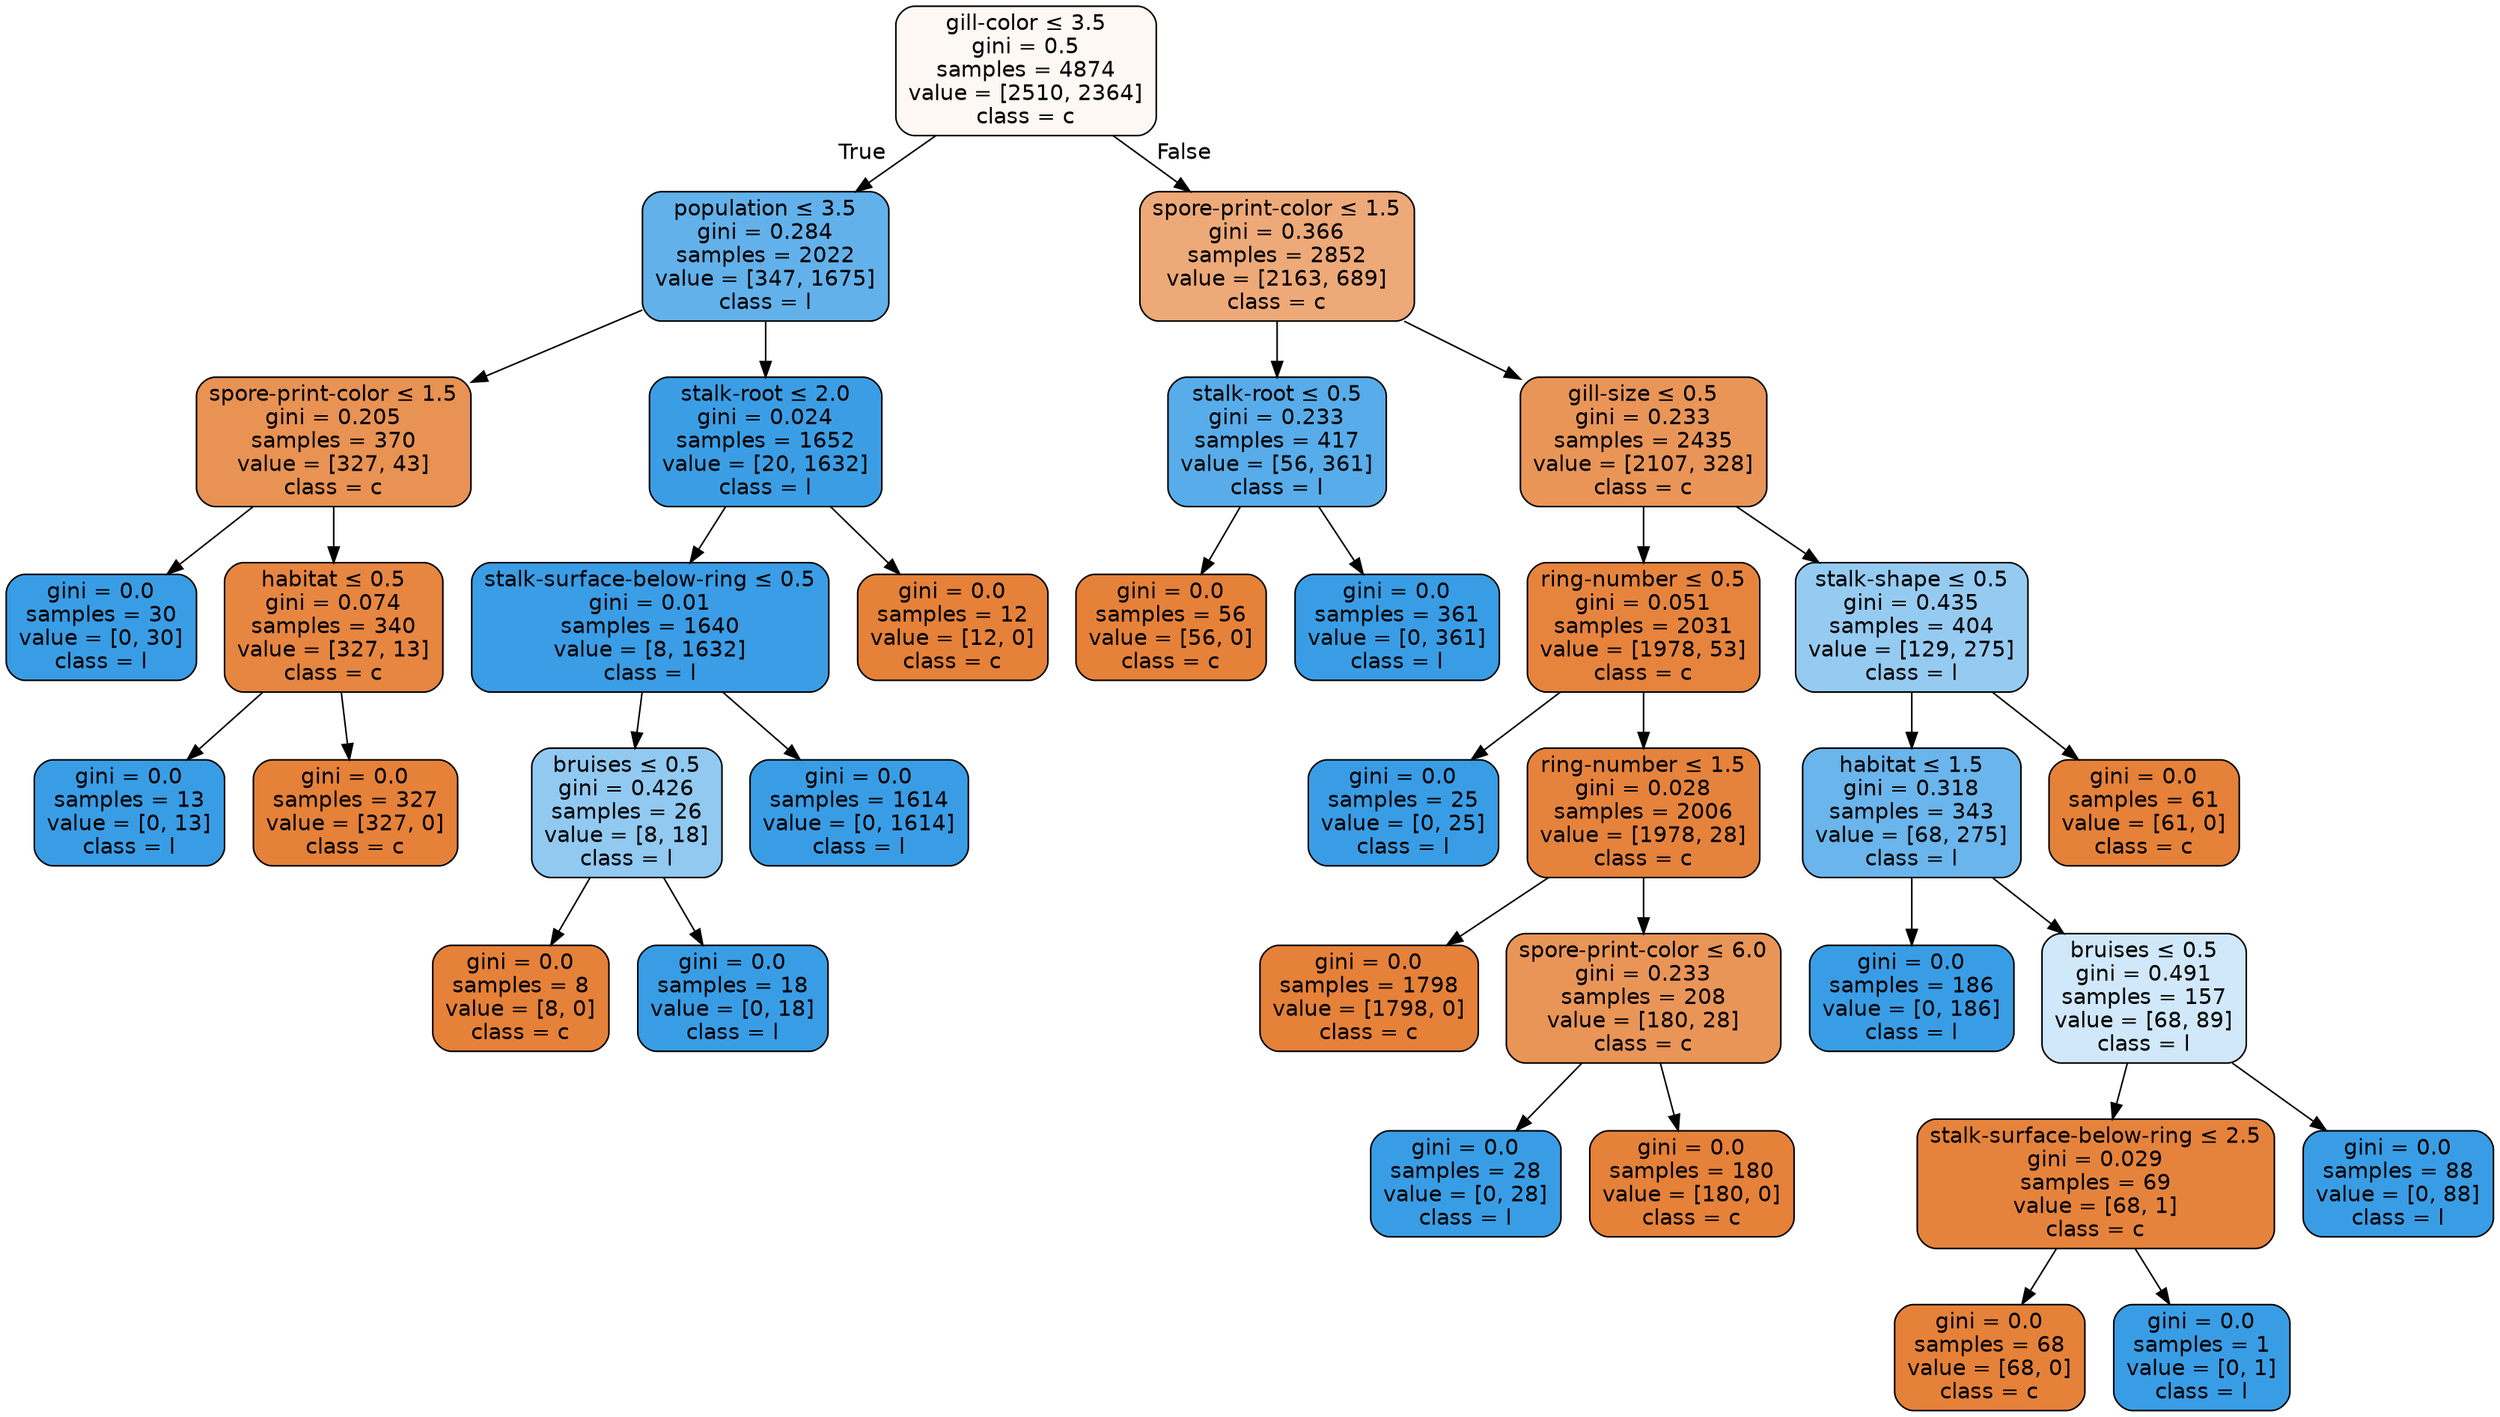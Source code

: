 digraph Tree {
node [shape=box, style="filled, rounded", color="black", fontname=helvetica] ;
edge [fontname=helvetica] ;
0 [label=<gill-color &le; 3.5<br/>gini = 0.5<br/>samples = 4874<br/>value = [2510, 2364]<br/>class = c>, fillcolor="#fdf8f3"] ;
1 [label=<population &le; 3.5<br/>gini = 0.284<br/>samples = 2022<br/>value = [347, 1675]<br/>class = l>, fillcolor="#62b1ea"] ;
0 -> 1 [labeldistance=2.5, labelangle=45, headlabel="True"] ;
2 [label=<spore-print-color &le; 1.5<br/>gini = 0.205<br/>samples = 370<br/>value = [327, 43]<br/>class = c>, fillcolor="#e89253"] ;
1 -> 2 ;
3 [label=<gini = 0.0<br/>samples = 30<br/>value = [0, 30]<br/>class = l>, fillcolor="#399de5"] ;
2 -> 3 ;
4 [label=<habitat &le; 0.5<br/>gini = 0.074<br/>samples = 340<br/>value = [327, 13]<br/>class = c>, fillcolor="#e68641"] ;
2 -> 4 ;
5 [label=<gini = 0.0<br/>samples = 13<br/>value = [0, 13]<br/>class = l>, fillcolor="#399de5"] ;
4 -> 5 ;
6 [label=<gini = 0.0<br/>samples = 327<br/>value = [327, 0]<br/>class = c>, fillcolor="#e58139"] ;
4 -> 6 ;
7 [label=<stalk-root &le; 2.0<br/>gini = 0.024<br/>samples = 1652<br/>value = [20, 1632]<br/>class = l>, fillcolor="#3b9ee5"] ;
1 -> 7 ;
8 [label=<stalk-surface-below-ring &le; 0.5<br/>gini = 0.01<br/>samples = 1640<br/>value = [8, 1632]<br/>class = l>, fillcolor="#3a9de5"] ;
7 -> 8 ;
9 [label=<bruises &le; 0.5<br/>gini = 0.426<br/>samples = 26<br/>value = [8, 18]<br/>class = l>, fillcolor="#91c9f1"] ;
8 -> 9 ;
10 [label=<gini = 0.0<br/>samples = 8<br/>value = [8, 0]<br/>class = c>, fillcolor="#e58139"] ;
9 -> 10 ;
11 [label=<gini = 0.0<br/>samples = 18<br/>value = [0, 18]<br/>class = l>, fillcolor="#399de5"] ;
9 -> 11 ;
12 [label=<gini = 0.0<br/>samples = 1614<br/>value = [0, 1614]<br/>class = l>, fillcolor="#399de5"] ;
8 -> 12 ;
13 [label=<gini = 0.0<br/>samples = 12<br/>value = [12, 0]<br/>class = c>, fillcolor="#e58139"] ;
7 -> 13 ;
14 [label=<spore-print-color &le; 1.5<br/>gini = 0.366<br/>samples = 2852<br/>value = [2163, 689]<br/>class = c>, fillcolor="#eda978"] ;
0 -> 14 [labeldistance=2.5, labelangle=-45, headlabel="False"] ;
15 [label=<stalk-root &le; 0.5<br/>gini = 0.233<br/>samples = 417<br/>value = [56, 361]<br/>class = l>, fillcolor="#58ace9"] ;
14 -> 15 ;
16 [label=<gini = 0.0<br/>samples = 56<br/>value = [56, 0]<br/>class = c>, fillcolor="#e58139"] ;
15 -> 16 ;
17 [label=<gini = 0.0<br/>samples = 361<br/>value = [0, 361]<br/>class = l>, fillcolor="#399de5"] ;
15 -> 17 ;
18 [label=<gill-size &le; 0.5<br/>gini = 0.233<br/>samples = 2435<br/>value = [2107, 328]<br/>class = c>, fillcolor="#e99558"] ;
14 -> 18 ;
19 [label=<ring-number &le; 0.5<br/>gini = 0.051<br/>samples = 2031<br/>value = [1978, 53]<br/>class = c>, fillcolor="#e6843e"] ;
18 -> 19 ;
20 [label=<gini = 0.0<br/>samples = 25<br/>value = [0, 25]<br/>class = l>, fillcolor="#399de5"] ;
19 -> 20 ;
21 [label=<ring-number &le; 1.5<br/>gini = 0.028<br/>samples = 2006<br/>value = [1978, 28]<br/>class = c>, fillcolor="#e5833c"] ;
19 -> 21 ;
22 [label=<gini = 0.0<br/>samples = 1798<br/>value = [1798, 0]<br/>class = c>, fillcolor="#e58139"] ;
21 -> 22 ;
23 [label=<spore-print-color &le; 6.0<br/>gini = 0.233<br/>samples = 208<br/>value = [180, 28]<br/>class = c>, fillcolor="#e99558"] ;
21 -> 23 ;
24 [label=<gini = 0.0<br/>samples = 28<br/>value = [0, 28]<br/>class = l>, fillcolor="#399de5"] ;
23 -> 24 ;
25 [label=<gini = 0.0<br/>samples = 180<br/>value = [180, 0]<br/>class = c>, fillcolor="#e58139"] ;
23 -> 25 ;
26 [label=<stalk-shape &le; 0.5<br/>gini = 0.435<br/>samples = 404<br/>value = [129, 275]<br/>class = l>, fillcolor="#96cbf1"] ;
18 -> 26 ;
27 [label=<habitat &le; 1.5<br/>gini = 0.318<br/>samples = 343<br/>value = [68, 275]<br/>class = l>, fillcolor="#6ab5eb"] ;
26 -> 27 ;
28 [label=<gini = 0.0<br/>samples = 186<br/>value = [0, 186]<br/>class = l>, fillcolor="#399de5"] ;
27 -> 28 ;
29 [label=<bruises &le; 0.5<br/>gini = 0.491<br/>samples = 157<br/>value = [68, 89]<br/>class = l>, fillcolor="#d0e8f9"] ;
27 -> 29 ;
30 [label=<stalk-surface-below-ring &le; 2.5<br/>gini = 0.029<br/>samples = 69<br/>value = [68, 1]<br/>class = c>, fillcolor="#e5833c"] ;
29 -> 30 ;
31 [label=<gini = 0.0<br/>samples = 68<br/>value = [68, 0]<br/>class = c>, fillcolor="#e58139"] ;
30 -> 31 ;
32 [label=<gini = 0.0<br/>samples = 1<br/>value = [0, 1]<br/>class = l>, fillcolor="#399de5"] ;
30 -> 32 ;
33 [label=<gini = 0.0<br/>samples = 88<br/>value = [0, 88]<br/>class = l>, fillcolor="#399de5"] ;
29 -> 33 ;
34 [label=<gini = 0.0<br/>samples = 61<br/>value = [61, 0]<br/>class = c>, fillcolor="#e58139"] ;
26 -> 34 ;
}

